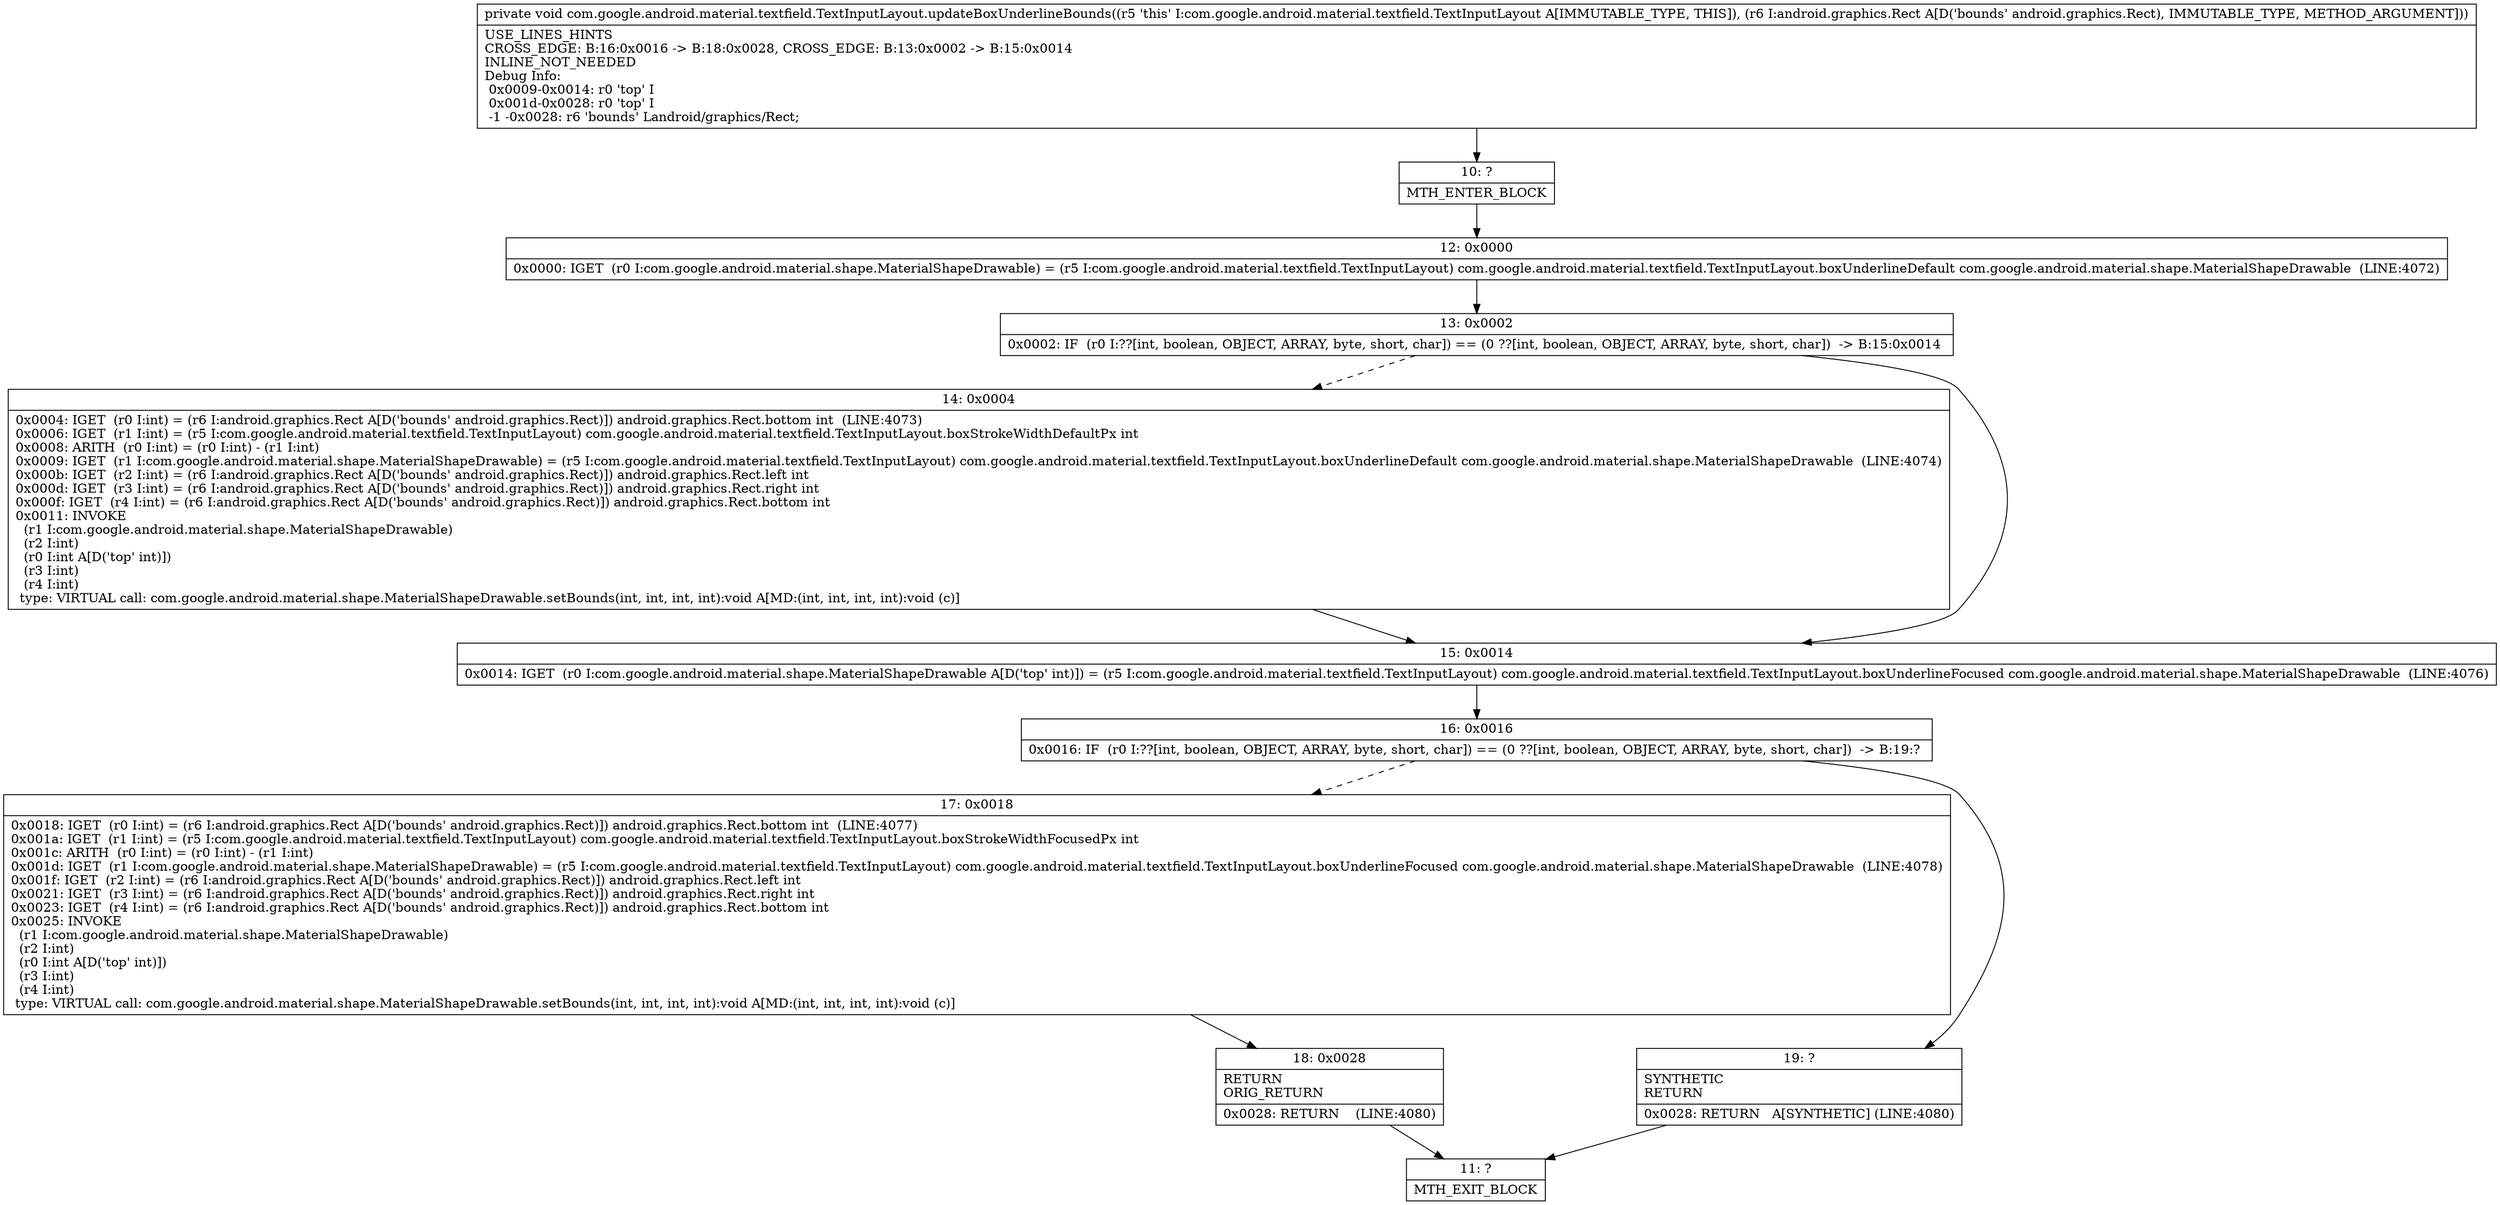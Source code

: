 digraph "CFG forcom.google.android.material.textfield.TextInputLayout.updateBoxUnderlineBounds(Landroid\/graphics\/Rect;)V" {
Node_10 [shape=record,label="{10\:\ ?|MTH_ENTER_BLOCK\l}"];
Node_12 [shape=record,label="{12\:\ 0x0000|0x0000: IGET  (r0 I:com.google.android.material.shape.MaterialShapeDrawable) = (r5 I:com.google.android.material.textfield.TextInputLayout) com.google.android.material.textfield.TextInputLayout.boxUnderlineDefault com.google.android.material.shape.MaterialShapeDrawable  (LINE:4072)\l}"];
Node_13 [shape=record,label="{13\:\ 0x0002|0x0002: IF  (r0 I:??[int, boolean, OBJECT, ARRAY, byte, short, char]) == (0 ??[int, boolean, OBJECT, ARRAY, byte, short, char])  \-\> B:15:0x0014 \l}"];
Node_14 [shape=record,label="{14\:\ 0x0004|0x0004: IGET  (r0 I:int) = (r6 I:android.graphics.Rect A[D('bounds' android.graphics.Rect)]) android.graphics.Rect.bottom int  (LINE:4073)\l0x0006: IGET  (r1 I:int) = (r5 I:com.google.android.material.textfield.TextInputLayout) com.google.android.material.textfield.TextInputLayout.boxStrokeWidthDefaultPx int \l0x0008: ARITH  (r0 I:int) = (r0 I:int) \- (r1 I:int) \l0x0009: IGET  (r1 I:com.google.android.material.shape.MaterialShapeDrawable) = (r5 I:com.google.android.material.textfield.TextInputLayout) com.google.android.material.textfield.TextInputLayout.boxUnderlineDefault com.google.android.material.shape.MaterialShapeDrawable  (LINE:4074)\l0x000b: IGET  (r2 I:int) = (r6 I:android.graphics.Rect A[D('bounds' android.graphics.Rect)]) android.graphics.Rect.left int \l0x000d: IGET  (r3 I:int) = (r6 I:android.graphics.Rect A[D('bounds' android.graphics.Rect)]) android.graphics.Rect.right int \l0x000f: IGET  (r4 I:int) = (r6 I:android.graphics.Rect A[D('bounds' android.graphics.Rect)]) android.graphics.Rect.bottom int \l0x0011: INVOKE  \l  (r1 I:com.google.android.material.shape.MaterialShapeDrawable)\l  (r2 I:int)\l  (r0 I:int A[D('top' int)])\l  (r3 I:int)\l  (r4 I:int)\l type: VIRTUAL call: com.google.android.material.shape.MaterialShapeDrawable.setBounds(int, int, int, int):void A[MD:(int, int, int, int):void (c)]\l}"];
Node_15 [shape=record,label="{15\:\ 0x0014|0x0014: IGET  (r0 I:com.google.android.material.shape.MaterialShapeDrawable A[D('top' int)]) = (r5 I:com.google.android.material.textfield.TextInputLayout) com.google.android.material.textfield.TextInputLayout.boxUnderlineFocused com.google.android.material.shape.MaterialShapeDrawable  (LINE:4076)\l}"];
Node_16 [shape=record,label="{16\:\ 0x0016|0x0016: IF  (r0 I:??[int, boolean, OBJECT, ARRAY, byte, short, char]) == (0 ??[int, boolean, OBJECT, ARRAY, byte, short, char])  \-\> B:19:? \l}"];
Node_17 [shape=record,label="{17\:\ 0x0018|0x0018: IGET  (r0 I:int) = (r6 I:android.graphics.Rect A[D('bounds' android.graphics.Rect)]) android.graphics.Rect.bottom int  (LINE:4077)\l0x001a: IGET  (r1 I:int) = (r5 I:com.google.android.material.textfield.TextInputLayout) com.google.android.material.textfield.TextInputLayout.boxStrokeWidthFocusedPx int \l0x001c: ARITH  (r0 I:int) = (r0 I:int) \- (r1 I:int) \l0x001d: IGET  (r1 I:com.google.android.material.shape.MaterialShapeDrawable) = (r5 I:com.google.android.material.textfield.TextInputLayout) com.google.android.material.textfield.TextInputLayout.boxUnderlineFocused com.google.android.material.shape.MaterialShapeDrawable  (LINE:4078)\l0x001f: IGET  (r2 I:int) = (r6 I:android.graphics.Rect A[D('bounds' android.graphics.Rect)]) android.graphics.Rect.left int \l0x0021: IGET  (r3 I:int) = (r6 I:android.graphics.Rect A[D('bounds' android.graphics.Rect)]) android.graphics.Rect.right int \l0x0023: IGET  (r4 I:int) = (r6 I:android.graphics.Rect A[D('bounds' android.graphics.Rect)]) android.graphics.Rect.bottom int \l0x0025: INVOKE  \l  (r1 I:com.google.android.material.shape.MaterialShapeDrawable)\l  (r2 I:int)\l  (r0 I:int A[D('top' int)])\l  (r3 I:int)\l  (r4 I:int)\l type: VIRTUAL call: com.google.android.material.shape.MaterialShapeDrawable.setBounds(int, int, int, int):void A[MD:(int, int, int, int):void (c)]\l}"];
Node_18 [shape=record,label="{18\:\ 0x0028|RETURN\lORIG_RETURN\l|0x0028: RETURN    (LINE:4080)\l}"];
Node_11 [shape=record,label="{11\:\ ?|MTH_EXIT_BLOCK\l}"];
Node_19 [shape=record,label="{19\:\ ?|SYNTHETIC\lRETURN\l|0x0028: RETURN   A[SYNTHETIC] (LINE:4080)\l}"];
MethodNode[shape=record,label="{private void com.google.android.material.textfield.TextInputLayout.updateBoxUnderlineBounds((r5 'this' I:com.google.android.material.textfield.TextInputLayout A[IMMUTABLE_TYPE, THIS]), (r6 I:android.graphics.Rect A[D('bounds' android.graphics.Rect), IMMUTABLE_TYPE, METHOD_ARGUMENT]))  | USE_LINES_HINTS\lCROSS_EDGE: B:16:0x0016 \-\> B:18:0x0028, CROSS_EDGE: B:13:0x0002 \-\> B:15:0x0014\lINLINE_NOT_NEEDED\lDebug Info:\l  0x0009\-0x0014: r0 'top' I\l  0x001d\-0x0028: r0 'top' I\l  \-1 \-0x0028: r6 'bounds' Landroid\/graphics\/Rect;\l}"];
MethodNode -> Node_10;Node_10 -> Node_12;
Node_12 -> Node_13;
Node_13 -> Node_14[style=dashed];
Node_13 -> Node_15;
Node_14 -> Node_15;
Node_15 -> Node_16;
Node_16 -> Node_17[style=dashed];
Node_16 -> Node_19;
Node_17 -> Node_18;
Node_18 -> Node_11;
Node_19 -> Node_11;
}

